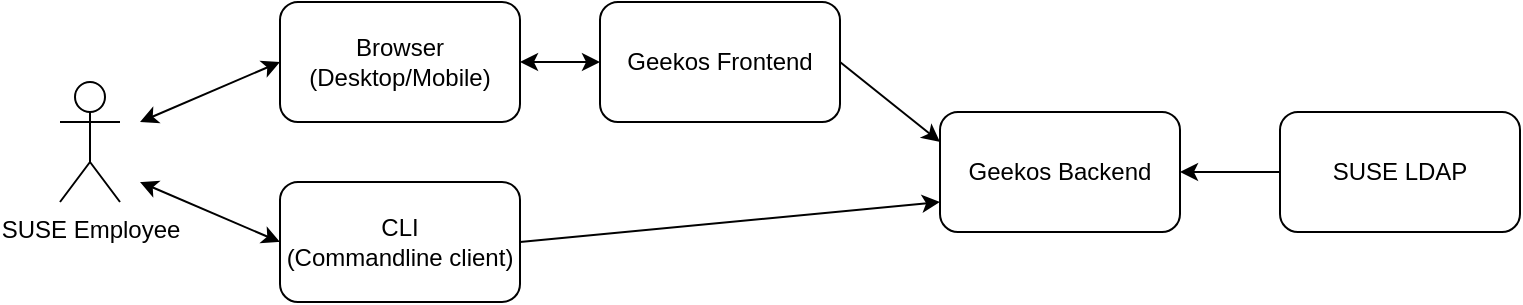 <mxfile version="10.6.2"><diagram id="NbzwW-RUvsLO9ubWHqEN" name="Page-1"><mxGraphModel dx="1394" dy="737" grid="1" gridSize="10" guides="1" tooltips="1" connect="1" arrows="1" fold="1" page="1" pageScale="1" pageWidth="850" pageHeight="400" math="0" shadow="0"><root><mxCell id="0"/><mxCell id="1" parent="0"/><mxCell id="tKRSOE7gxXqITuKgtCGw-1" value="SUSE Employee" style="shape=umlActor;verticalLabelPosition=bottom;labelBackgroundColor=#ffffff;verticalAlign=top;html=1;outlineConnect=0;" vertex="1" parent="1"><mxGeometry x="70" y="170" width="30" height="60" as="geometry"/></mxCell><mxCell id="tKRSOE7gxXqITuKgtCGw-2" value="Browser (Desktop/Mobile)" style="rounded=1;whiteSpace=wrap;html=1;" vertex="1" parent="1"><mxGeometry x="180" y="130" width="120" height="60" as="geometry"/></mxCell><mxCell id="tKRSOE7gxXqITuKgtCGw-3" value="Geekos Frontend" style="rounded=1;whiteSpace=wrap;html=1;" vertex="1" parent="1"><mxGeometry x="340" y="130" width="120" height="60" as="geometry"/></mxCell><mxCell id="tKRSOE7gxXqITuKgtCGw-4" value="SUSE LDAP" style="rounded=1;whiteSpace=wrap;html=1;" vertex="1" parent="1"><mxGeometry x="680" y="185" width="120" height="60" as="geometry"/></mxCell><mxCell id="tKRSOE7gxXqITuKgtCGw-5" value="Geekos Backend" style="rounded=1;whiteSpace=wrap;html=1;" vertex="1" parent="1"><mxGeometry x="510" y="185" width="120" height="60" as="geometry"/></mxCell><mxCell id="tKRSOE7gxXqITuKgtCGw-11" value="&lt;div&gt;CLI&lt;/div&gt;&lt;div&gt;(Commandline client)&lt;br&gt;&lt;/div&gt;" style="rounded=1;whiteSpace=wrap;html=1;" vertex="1" parent="1"><mxGeometry x="180" y="220" width="120" height="60" as="geometry"/></mxCell><mxCell id="tKRSOE7gxXqITuKgtCGw-12" value="" style="endArrow=classic;html=1;exitX=0;exitY=0.5;exitDx=0;exitDy=0;entryX=1;entryY=0.5;entryDx=0;entryDy=0;" edge="1" parent="1" source="tKRSOE7gxXqITuKgtCGw-4" target="tKRSOE7gxXqITuKgtCGw-5"><mxGeometry width="50" height="50" relative="1" as="geometry"><mxPoint x="40" y="350" as="sourcePoint"/><mxPoint x="90" y="300" as="targetPoint"/></mxGeometry></mxCell><mxCell id="tKRSOE7gxXqITuKgtCGw-13" value="" style="endArrow=classic;html=1;entryX=0;entryY=0.25;entryDx=0;entryDy=0;exitX=1;exitY=0.5;exitDx=0;exitDy=0;" edge="1" parent="1" source="tKRSOE7gxXqITuKgtCGw-3" target="tKRSOE7gxXqITuKgtCGw-5"><mxGeometry width="50" height="50" relative="1" as="geometry"><mxPoint x="40" y="350" as="sourcePoint"/><mxPoint x="90" y="300" as="targetPoint"/></mxGeometry></mxCell><mxCell id="tKRSOE7gxXqITuKgtCGw-14" value="" style="endArrow=classic;html=1;entryX=0;entryY=0.75;entryDx=0;entryDy=0;exitX=1;exitY=0.5;exitDx=0;exitDy=0;" edge="1" parent="1" source="tKRSOE7gxXqITuKgtCGw-11" target="tKRSOE7gxXqITuKgtCGw-5"><mxGeometry width="50" height="50" relative="1" as="geometry"><mxPoint x="30" y="430" as="sourcePoint"/><mxPoint x="80" y="380" as="targetPoint"/></mxGeometry></mxCell><mxCell id="tKRSOE7gxXqITuKgtCGw-15" value="" style="endArrow=classic;startArrow=classic;html=1;entryX=0;entryY=0.5;entryDx=0;entryDy=0;" edge="1" parent="1" target="tKRSOE7gxXqITuKgtCGw-2"><mxGeometry width="50" height="50" relative="1" as="geometry"><mxPoint x="110" y="190" as="sourcePoint"/><mxPoint x="90" y="300" as="targetPoint"/></mxGeometry></mxCell><mxCell id="tKRSOE7gxXqITuKgtCGw-16" value="" style="endArrow=classic;startArrow=classic;html=1;entryX=0;entryY=0.5;entryDx=0;entryDy=0;" edge="1" parent="1" target="tKRSOE7gxXqITuKgtCGw-11"><mxGeometry width="50" height="50" relative="1" as="geometry"><mxPoint x="110" y="220" as="sourcePoint"/><mxPoint x="80" y="380" as="targetPoint"/></mxGeometry></mxCell><mxCell id="tKRSOE7gxXqITuKgtCGw-18" value="" style="endArrow=classic;startArrow=classic;html=1;entryX=0;entryY=0.5;entryDx=0;entryDy=0;exitX=1;exitY=0.5;exitDx=0;exitDy=0;" edge="1" parent="1" source="tKRSOE7gxXqITuKgtCGw-2" target="tKRSOE7gxXqITuKgtCGw-3"><mxGeometry width="50" height="50" relative="1" as="geometry"><mxPoint x="30" y="430" as="sourcePoint"/><mxPoint x="80" y="380" as="targetPoint"/></mxGeometry></mxCell></root></mxGraphModel></diagram></mxfile>